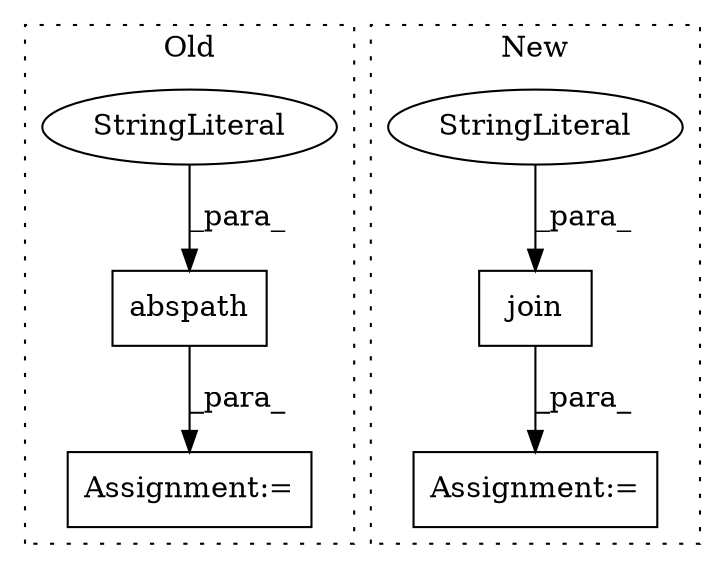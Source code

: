 digraph G {
subgraph cluster0 {
1 [label="abspath" a="32" s="766,832" l="8,1" shape="box"];
5 [label="Assignment:=" a="7" s="757" l="1" shape="box"];
6 [label="StringLiteral" a="45" s="774" l="58" shape="ellipse"];
label = "Old";
style="dotted";
}
subgraph cluster1 {
2 [label="join" a="32" s="1001,1057" l="5,1" shape="box"];
3 [label="StringLiteral" a="45" s="1027" l="30" shape="ellipse"];
4 [label="Assignment:=" a="7" s="995" l="1" shape="box"];
label = "New";
style="dotted";
}
1 -> 5 [label="_para_"];
2 -> 4 [label="_para_"];
3 -> 2 [label="_para_"];
6 -> 1 [label="_para_"];
}